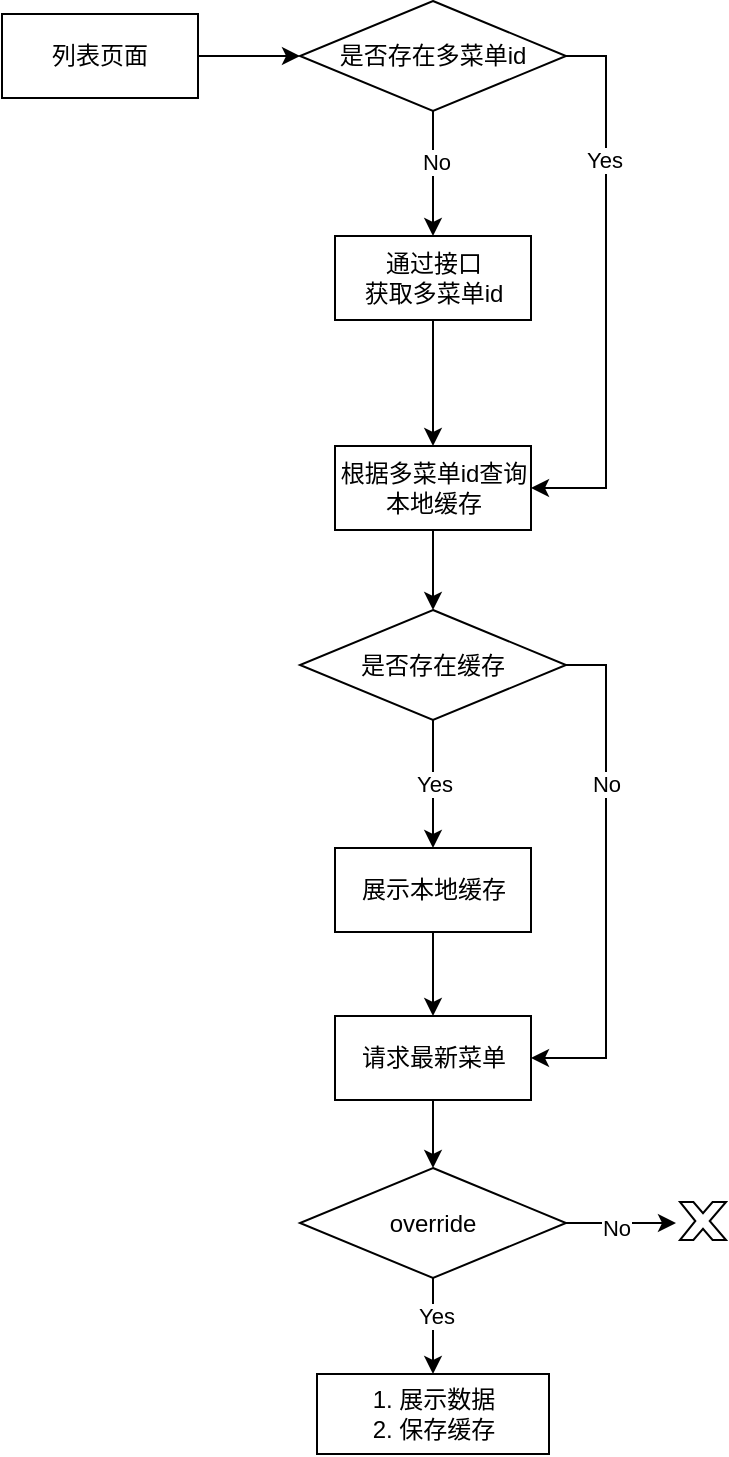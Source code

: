 <mxfile version="27.1.6">
  <diagram name="第 1 页" id="-zo65wGN2pRQTy7v7004">
    <mxGraphModel dx="1426" dy="766" grid="0" gridSize="10" guides="1" tooltips="1" connect="1" arrows="1" fold="1" page="1" pageScale="1" pageWidth="827" pageHeight="1169" math="0" shadow="0">
      <root>
        <mxCell id="0" />
        <mxCell id="1" parent="0" />
        <mxCell id="CH-qWaD-czkF5Q_7L5Ef-3" style="edgeStyle=orthogonalEdgeStyle;rounded=0;orthogonalLoop=1;jettySize=auto;html=1;exitX=1;exitY=0.5;exitDx=0;exitDy=0;entryX=0;entryY=0.5;entryDx=0;entryDy=0;" edge="1" parent="1" source="CH-qWaD-czkF5Q_7L5Ef-1" target="CH-qWaD-czkF5Q_7L5Ef-2">
          <mxGeometry relative="1" as="geometry" />
        </mxCell>
        <mxCell id="CH-qWaD-czkF5Q_7L5Ef-1" value="列表页面" style="rounded=0;whiteSpace=wrap;html=1;" vertex="1" parent="1">
          <mxGeometry x="82" y="363" width="98" height="42" as="geometry" />
        </mxCell>
        <mxCell id="CH-qWaD-czkF5Q_7L5Ef-5" style="edgeStyle=orthogonalEdgeStyle;rounded=0;orthogonalLoop=1;jettySize=auto;html=1;exitX=0.5;exitY=1;exitDx=0;exitDy=0;" edge="1" parent="1" source="CH-qWaD-czkF5Q_7L5Ef-2" target="CH-qWaD-czkF5Q_7L5Ef-4">
          <mxGeometry relative="1" as="geometry" />
        </mxCell>
        <mxCell id="CH-qWaD-czkF5Q_7L5Ef-6" value="No" style="edgeLabel;html=1;align=center;verticalAlign=middle;resizable=0;points=[];" vertex="1" connectable="0" parent="CH-qWaD-czkF5Q_7L5Ef-5">
          <mxGeometry x="-0.22" y="1" relative="1" as="geometry">
            <mxPoint y="1" as="offset" />
          </mxGeometry>
        </mxCell>
        <mxCell id="CH-qWaD-czkF5Q_7L5Ef-9" style="edgeStyle=orthogonalEdgeStyle;rounded=0;orthogonalLoop=1;jettySize=auto;html=1;exitX=1;exitY=0.5;exitDx=0;exitDy=0;entryX=1;entryY=0.5;entryDx=0;entryDy=0;" edge="1" parent="1" source="CH-qWaD-czkF5Q_7L5Ef-2" target="CH-qWaD-czkF5Q_7L5Ef-7">
          <mxGeometry relative="1" as="geometry" />
        </mxCell>
        <mxCell id="CH-qWaD-czkF5Q_7L5Ef-22" value="Yes" style="edgeLabel;html=1;align=center;verticalAlign=middle;resizable=0;points=[];" vertex="1" connectable="0" parent="CH-qWaD-czkF5Q_7L5Ef-9">
          <mxGeometry x="-0.43" y="-1" relative="1" as="geometry">
            <mxPoint y="-6" as="offset" />
          </mxGeometry>
        </mxCell>
        <mxCell id="CH-qWaD-czkF5Q_7L5Ef-2" value="是否存在多菜单id" style="rhombus;whiteSpace=wrap;html=1;" vertex="1" parent="1">
          <mxGeometry x="231" y="356.5" width="133" height="55" as="geometry" />
        </mxCell>
        <mxCell id="CH-qWaD-czkF5Q_7L5Ef-8" style="edgeStyle=orthogonalEdgeStyle;rounded=0;orthogonalLoop=1;jettySize=auto;html=1;exitX=0.5;exitY=1;exitDx=0;exitDy=0;" edge="1" parent="1" source="CH-qWaD-czkF5Q_7L5Ef-4" target="CH-qWaD-czkF5Q_7L5Ef-7">
          <mxGeometry relative="1" as="geometry" />
        </mxCell>
        <mxCell id="CH-qWaD-czkF5Q_7L5Ef-4" value="通过接口&lt;div&gt;获取多菜单id&lt;/div&gt;" style="rounded=0;whiteSpace=wrap;html=1;" vertex="1" parent="1">
          <mxGeometry x="248.5" y="474" width="98" height="42" as="geometry" />
        </mxCell>
        <mxCell id="CH-qWaD-czkF5Q_7L5Ef-13" style="edgeStyle=orthogonalEdgeStyle;rounded=0;orthogonalLoop=1;jettySize=auto;html=1;" edge="1" parent="1" source="CH-qWaD-czkF5Q_7L5Ef-7" target="CH-qWaD-czkF5Q_7L5Ef-12">
          <mxGeometry relative="1" as="geometry" />
        </mxCell>
        <mxCell id="CH-qWaD-czkF5Q_7L5Ef-7" value="根据多菜单id查询本地缓存" style="rounded=0;whiteSpace=wrap;html=1;" vertex="1" parent="1">
          <mxGeometry x="248.5" y="579" width="98" height="42" as="geometry" />
        </mxCell>
        <mxCell id="CH-qWaD-czkF5Q_7L5Ef-19" style="edgeStyle=orthogonalEdgeStyle;rounded=0;orthogonalLoop=1;jettySize=auto;html=1;exitX=0.5;exitY=1;exitDx=0;exitDy=0;entryX=0.5;entryY=0;entryDx=0;entryDy=0;" edge="1" parent="1" source="CH-qWaD-czkF5Q_7L5Ef-10" target="CH-qWaD-czkF5Q_7L5Ef-18">
          <mxGeometry relative="1" as="geometry" />
        </mxCell>
        <mxCell id="CH-qWaD-czkF5Q_7L5Ef-10" value="展示本地缓存" style="rounded=0;whiteSpace=wrap;html=1;" vertex="1" parent="1">
          <mxGeometry x="248.5" y="780" width="98" height="42" as="geometry" />
        </mxCell>
        <mxCell id="CH-qWaD-czkF5Q_7L5Ef-16" value="Yes" style="edgeStyle=orthogonalEdgeStyle;rounded=0;orthogonalLoop=1;jettySize=auto;html=1;exitX=0.5;exitY=1;exitDx=0;exitDy=0;" edge="1" parent="1" source="CH-qWaD-czkF5Q_7L5Ef-12" target="CH-qWaD-czkF5Q_7L5Ef-10">
          <mxGeometry relative="1" as="geometry" />
        </mxCell>
        <mxCell id="CH-qWaD-czkF5Q_7L5Ef-38" style="edgeStyle=orthogonalEdgeStyle;rounded=0;orthogonalLoop=1;jettySize=auto;html=1;entryX=1;entryY=0.5;entryDx=0;entryDy=0;" edge="1" parent="1" source="CH-qWaD-czkF5Q_7L5Ef-12" target="CH-qWaD-czkF5Q_7L5Ef-18">
          <mxGeometry relative="1" as="geometry">
            <mxPoint x="384" y="901" as="targetPoint" />
            <Array as="points">
              <mxPoint x="384" y="689" />
              <mxPoint x="384" y="885" />
            </Array>
          </mxGeometry>
        </mxCell>
        <mxCell id="CH-qWaD-czkF5Q_7L5Ef-39" value="No" style="edgeLabel;html=1;align=center;verticalAlign=middle;resizable=0;points=[];" vertex="1" connectable="0" parent="CH-qWaD-czkF5Q_7L5Ef-38">
          <mxGeometry x="-0.382" relative="1" as="geometry">
            <mxPoint y="1" as="offset" />
          </mxGeometry>
        </mxCell>
        <mxCell id="CH-qWaD-czkF5Q_7L5Ef-12" value="是否存在缓存" style="rhombus;whiteSpace=wrap;html=1;" vertex="1" parent="1">
          <mxGeometry x="231" y="661" width="133" height="55" as="geometry" />
        </mxCell>
        <mxCell id="CH-qWaD-czkF5Q_7L5Ef-25" style="edgeStyle=orthogonalEdgeStyle;rounded=0;orthogonalLoop=1;jettySize=auto;html=1;exitX=0.5;exitY=1;exitDx=0;exitDy=0;entryX=0.5;entryY=0;entryDx=0;entryDy=0;" edge="1" parent="1" source="CH-qWaD-czkF5Q_7L5Ef-18" target="CH-qWaD-czkF5Q_7L5Ef-24">
          <mxGeometry relative="1" as="geometry" />
        </mxCell>
        <mxCell id="CH-qWaD-czkF5Q_7L5Ef-18" value="请求最新菜单" style="rounded=0;whiteSpace=wrap;html=1;" vertex="1" parent="1">
          <mxGeometry x="248.5" y="864" width="98" height="42" as="geometry" />
        </mxCell>
        <mxCell id="CH-qWaD-czkF5Q_7L5Ef-23" value="&lt;div&gt;1. 展示数据&lt;/div&gt;2. 保存缓存" style="rounded=0;whiteSpace=wrap;html=1;" vertex="1" parent="1">
          <mxGeometry x="239.5" y="1043" width="116" height="40" as="geometry" />
        </mxCell>
        <mxCell id="CH-qWaD-czkF5Q_7L5Ef-26" style="edgeStyle=orthogonalEdgeStyle;rounded=0;orthogonalLoop=1;jettySize=auto;html=1;exitX=0.5;exitY=1;exitDx=0;exitDy=0;entryX=0.5;entryY=0;entryDx=0;entryDy=0;" edge="1" parent="1" source="CH-qWaD-czkF5Q_7L5Ef-24" target="CH-qWaD-czkF5Q_7L5Ef-23">
          <mxGeometry relative="1" as="geometry" />
        </mxCell>
        <mxCell id="CH-qWaD-czkF5Q_7L5Ef-27" value="Yes" style="edgeLabel;html=1;align=center;verticalAlign=middle;resizable=0;points=[];" vertex="1" connectable="0" parent="CH-qWaD-czkF5Q_7L5Ef-26">
          <mxGeometry x="-0.22" y="1" relative="1" as="geometry">
            <mxPoint as="offset" />
          </mxGeometry>
        </mxCell>
        <mxCell id="CH-qWaD-czkF5Q_7L5Ef-34" style="edgeStyle=orthogonalEdgeStyle;rounded=0;orthogonalLoop=1;jettySize=auto;html=1;" edge="1" parent="1" source="CH-qWaD-czkF5Q_7L5Ef-24">
          <mxGeometry relative="1" as="geometry">
            <mxPoint x="419" y="967.5" as="targetPoint" />
          </mxGeometry>
        </mxCell>
        <mxCell id="CH-qWaD-czkF5Q_7L5Ef-35" value="No" style="edgeLabel;html=1;align=center;verticalAlign=middle;resizable=0;points=[];" vertex="1" connectable="0" parent="CH-qWaD-czkF5Q_7L5Ef-34">
          <mxGeometry x="-0.099" y="-1" relative="1" as="geometry">
            <mxPoint y="1" as="offset" />
          </mxGeometry>
        </mxCell>
        <mxCell id="CH-qWaD-czkF5Q_7L5Ef-24" value="override" style="rhombus;whiteSpace=wrap;html=1;" vertex="1" parent="1">
          <mxGeometry x="231" y="940" width="133" height="55" as="geometry" />
        </mxCell>
        <mxCell id="CH-qWaD-czkF5Q_7L5Ef-31" value="" style="verticalLabelPosition=bottom;verticalAlign=top;html=1;shape=mxgraph.basic.x" vertex="1" parent="1">
          <mxGeometry x="421" y="957" width="23" height="19" as="geometry" />
        </mxCell>
      </root>
    </mxGraphModel>
  </diagram>
</mxfile>
